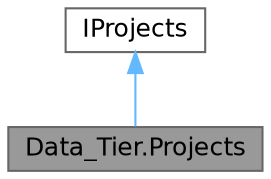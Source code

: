 digraph "Data_Tier.Projects"
{
 // LATEX_PDF_SIZE
  bgcolor="transparent";
  edge [fontname=Helvetica,fontsize=12,labelfontname=Helvetica,labelfontsize=10];
  node [fontname=Helvetica,fontsize=12,shape=box,height=0.2,width=0.4];
  Node1 [id="Node000001",label="Data_Tier.Projects",height=0.2,width=0.4,color="gray40", fillcolor="grey60", style="filled", fontcolor="black",tooltip="Singleton class that manages the projects in the system. Allows adding, removing, updating,..."];
  Node2 -> Node1 [id="edge1_Node000001_Node000002",dir="back",color="steelblue1",style="solid",tooltip=" "];
  Node2 [id="Node000002",label="IProjects",height=0.2,width=0.4,color="gray40", fillcolor="white", style="filled",URL="$interface_interface___tier_1_1_i_projects.html",tooltip="Methods to implement in the projects class."];
}

